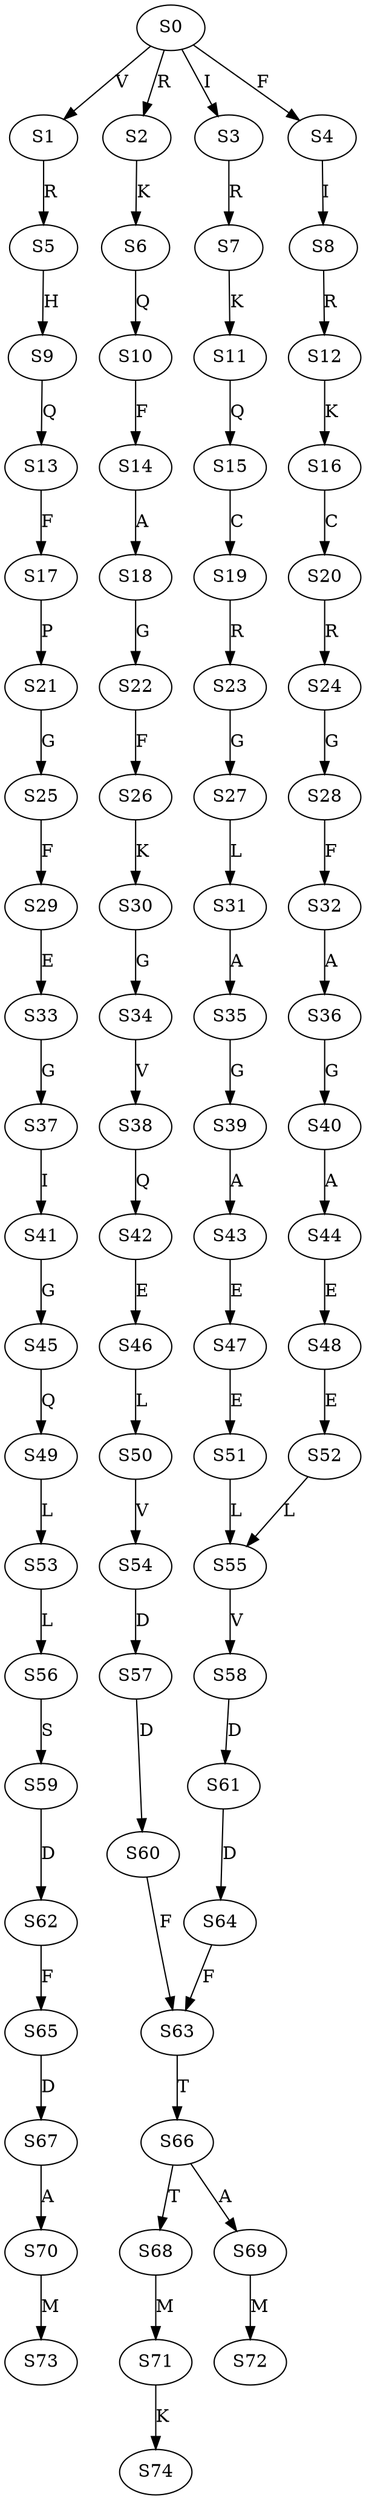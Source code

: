 strict digraph  {
	S0 -> S1 [ label = V ];
	S0 -> S2 [ label = R ];
	S0 -> S3 [ label = I ];
	S0 -> S4 [ label = F ];
	S1 -> S5 [ label = R ];
	S2 -> S6 [ label = K ];
	S3 -> S7 [ label = R ];
	S4 -> S8 [ label = I ];
	S5 -> S9 [ label = H ];
	S6 -> S10 [ label = Q ];
	S7 -> S11 [ label = K ];
	S8 -> S12 [ label = R ];
	S9 -> S13 [ label = Q ];
	S10 -> S14 [ label = F ];
	S11 -> S15 [ label = Q ];
	S12 -> S16 [ label = K ];
	S13 -> S17 [ label = F ];
	S14 -> S18 [ label = A ];
	S15 -> S19 [ label = C ];
	S16 -> S20 [ label = C ];
	S17 -> S21 [ label = P ];
	S18 -> S22 [ label = G ];
	S19 -> S23 [ label = R ];
	S20 -> S24 [ label = R ];
	S21 -> S25 [ label = G ];
	S22 -> S26 [ label = F ];
	S23 -> S27 [ label = G ];
	S24 -> S28 [ label = G ];
	S25 -> S29 [ label = F ];
	S26 -> S30 [ label = K ];
	S27 -> S31 [ label = L ];
	S28 -> S32 [ label = F ];
	S29 -> S33 [ label = E ];
	S30 -> S34 [ label = G ];
	S31 -> S35 [ label = A ];
	S32 -> S36 [ label = A ];
	S33 -> S37 [ label = G ];
	S34 -> S38 [ label = V ];
	S35 -> S39 [ label = G ];
	S36 -> S40 [ label = G ];
	S37 -> S41 [ label = I ];
	S38 -> S42 [ label = Q ];
	S39 -> S43 [ label = A ];
	S40 -> S44 [ label = A ];
	S41 -> S45 [ label = G ];
	S42 -> S46 [ label = E ];
	S43 -> S47 [ label = E ];
	S44 -> S48 [ label = E ];
	S45 -> S49 [ label = Q ];
	S46 -> S50 [ label = L ];
	S47 -> S51 [ label = E ];
	S48 -> S52 [ label = E ];
	S49 -> S53 [ label = L ];
	S50 -> S54 [ label = V ];
	S51 -> S55 [ label = L ];
	S52 -> S55 [ label = L ];
	S53 -> S56 [ label = L ];
	S54 -> S57 [ label = D ];
	S55 -> S58 [ label = V ];
	S56 -> S59 [ label = S ];
	S57 -> S60 [ label = D ];
	S58 -> S61 [ label = D ];
	S59 -> S62 [ label = D ];
	S60 -> S63 [ label = F ];
	S61 -> S64 [ label = D ];
	S62 -> S65 [ label = F ];
	S63 -> S66 [ label = T ];
	S64 -> S63 [ label = F ];
	S65 -> S67 [ label = D ];
	S66 -> S68 [ label = T ];
	S66 -> S69 [ label = A ];
	S67 -> S70 [ label = A ];
	S68 -> S71 [ label = M ];
	S69 -> S72 [ label = M ];
	S70 -> S73 [ label = M ];
	S71 -> S74 [ label = K ];
}
